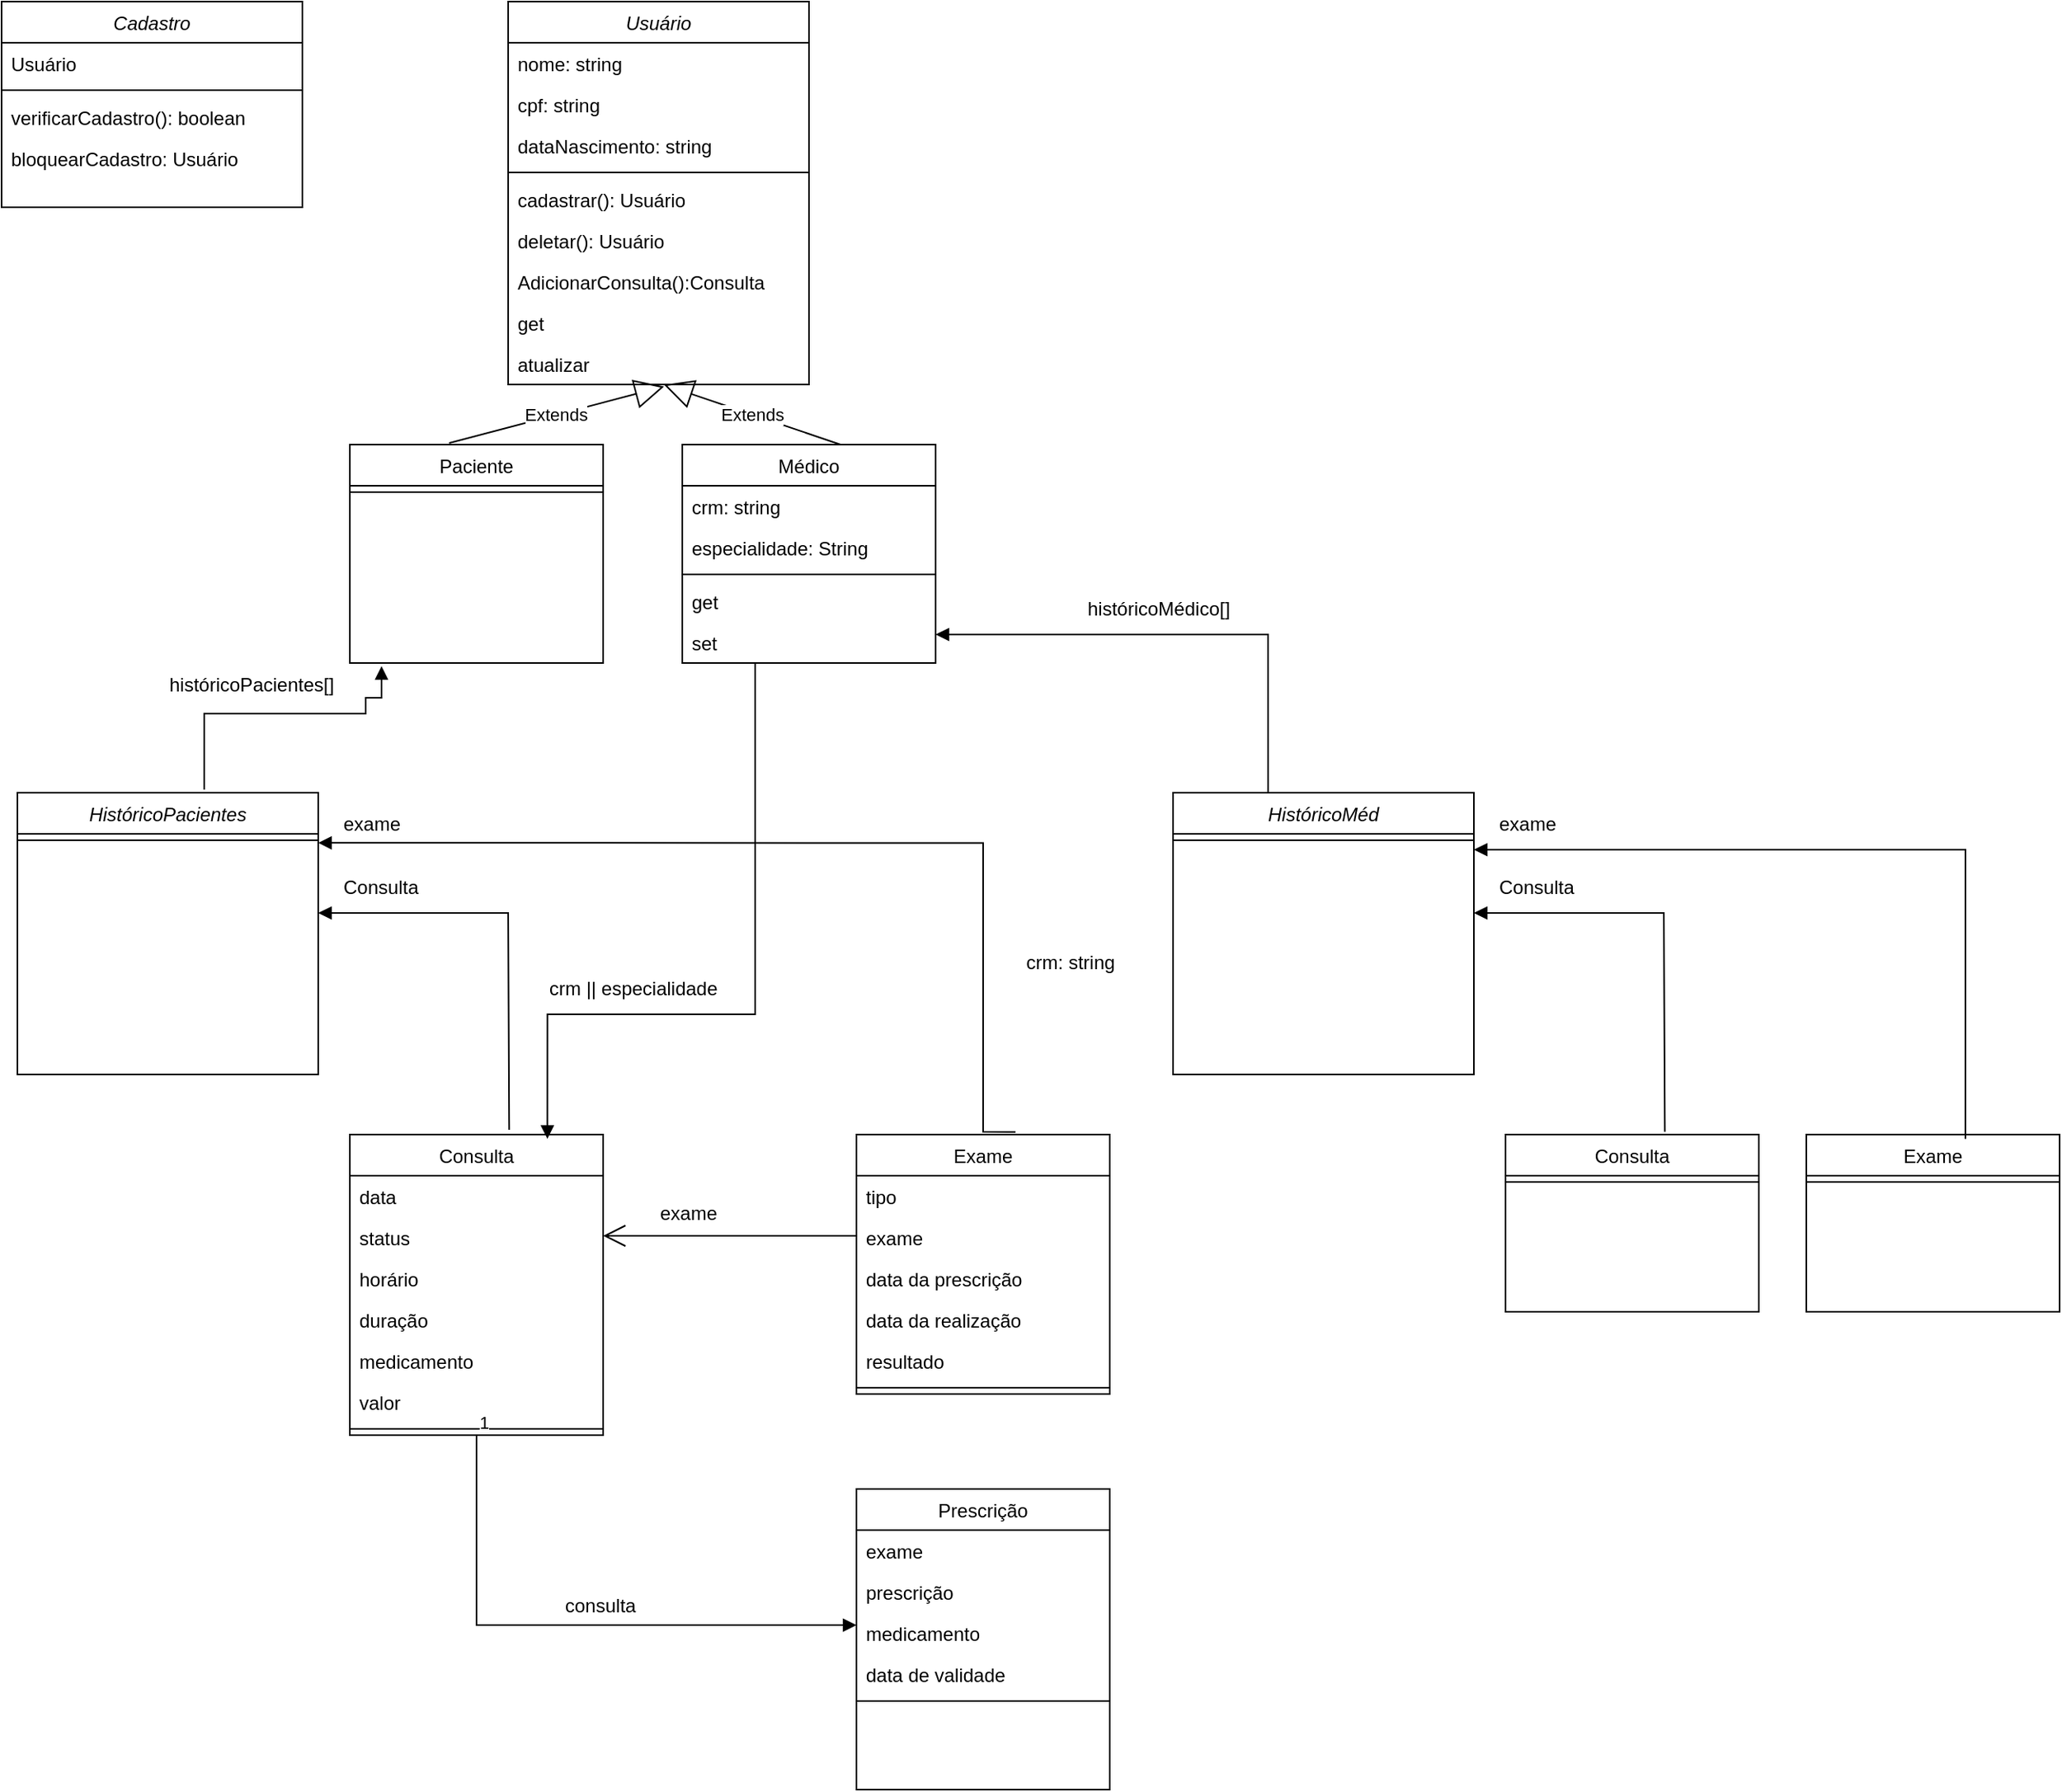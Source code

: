 <mxfile version="26.0.10">
  <diagram id="C5RBs43oDa-KdzZeNtuy" name="Page-1">
    <mxGraphModel grid="1" page="1" gridSize="10" guides="1" tooltips="1" connect="1" arrows="1" fold="1" pageScale="1" pageWidth="4000" pageHeight="2000" math="0" shadow="0">
      <root>
        <mxCell id="WIyWlLk6GJQsqaUBKTNV-0" />
        <mxCell id="WIyWlLk6GJQsqaUBKTNV-1" parent="WIyWlLk6GJQsqaUBKTNV-0" />
        <mxCell id="zkfFHV4jXpPFQw0GAbJ--0" value="Usuário" style="swimlane;fontStyle=2;align=center;verticalAlign=top;childLayout=stackLayout;horizontal=1;startSize=26;horizontalStack=0;resizeParent=1;resizeLast=0;collapsible=1;marginBottom=0;rounded=0;shadow=0;strokeWidth=1;" vertex="1" parent="WIyWlLk6GJQsqaUBKTNV-1">
          <mxGeometry x="530" y="260" width="190" height="242" as="geometry">
            <mxRectangle x="230" y="140" width="160" height="26" as="alternateBounds" />
          </mxGeometry>
        </mxCell>
        <mxCell id="zkfFHV4jXpPFQw0GAbJ--1" value="nome: string" style="text;align=left;verticalAlign=top;spacingLeft=4;spacingRight=4;overflow=hidden;rotatable=0;points=[[0,0.5],[1,0.5]];portConstraint=eastwest;" vertex="1" parent="zkfFHV4jXpPFQw0GAbJ--0">
          <mxGeometry y="26" width="190" height="26" as="geometry" />
        </mxCell>
        <mxCell id="zkfFHV4jXpPFQw0GAbJ--2" value="cpf: string" style="text;align=left;verticalAlign=top;spacingLeft=4;spacingRight=4;overflow=hidden;rotatable=0;points=[[0,0.5],[1,0.5]];portConstraint=eastwest;rounded=0;shadow=0;html=0;" vertex="1" parent="zkfFHV4jXpPFQw0GAbJ--0">
          <mxGeometry y="52" width="190" height="26" as="geometry" />
        </mxCell>
        <mxCell id="zkfFHV4jXpPFQw0GAbJ--3" value="dataNascimento: string&#xa;" style="text;align=left;verticalAlign=top;spacingLeft=4;spacingRight=4;overflow=hidden;rotatable=0;points=[[0,0.5],[1,0.5]];portConstraint=eastwest;rounded=0;shadow=0;html=0;" vertex="1" parent="zkfFHV4jXpPFQw0GAbJ--0">
          <mxGeometry y="78" width="190" height="26" as="geometry" />
        </mxCell>
        <mxCell id="zkfFHV4jXpPFQw0GAbJ--4" value="" style="line;html=1;strokeWidth=1;align=left;verticalAlign=middle;spacingTop=-1;spacingLeft=3;spacingRight=3;rotatable=0;labelPosition=right;points=[];portConstraint=eastwest;" vertex="1" parent="zkfFHV4jXpPFQw0GAbJ--0">
          <mxGeometry y="104" width="190" height="8" as="geometry" />
        </mxCell>
        <mxCell id="eBvATVXmxUhlTCt1e9em-13" value="cadastrar(): Usuário" style="text;align=left;verticalAlign=top;spacingLeft=4;spacingRight=4;overflow=hidden;rotatable=0;points=[[0,0.5],[1,0.5]];portConstraint=eastwest;" vertex="1" parent="zkfFHV4jXpPFQw0GAbJ--0">
          <mxGeometry y="112" width="190" height="26" as="geometry" />
        </mxCell>
        <mxCell id="eBvATVXmxUhlTCt1e9em-61" value="deletar(): Usuário" style="text;align=left;verticalAlign=top;spacingLeft=4;spacingRight=4;overflow=hidden;rotatable=0;points=[[0,0.5],[1,0.5]];portConstraint=eastwest;" vertex="1" parent="zkfFHV4jXpPFQw0GAbJ--0">
          <mxGeometry y="138" width="190" height="26" as="geometry" />
        </mxCell>
        <mxCell id="zkfFHV4jXpPFQw0GAbJ--11" value="AdicionarConsulta():Consulta&#xa;&#xa;" style="text;align=left;verticalAlign=top;spacingLeft=4;spacingRight=4;overflow=hidden;rotatable=0;points=[[0,0.5],[1,0.5]];portConstraint=eastwest;" vertex="1" parent="zkfFHV4jXpPFQw0GAbJ--0">
          <mxGeometry y="164" width="190" height="26" as="geometry" />
        </mxCell>
        <mxCell id="rPwq8aOI5t4Bpzb_5oXb-1" value="get&#xa;" style="text;align=left;verticalAlign=top;spacingLeft=4;spacingRight=4;overflow=hidden;rotatable=0;points=[[0,0.5],[1,0.5]];portConstraint=eastwest;" vertex="1" parent="zkfFHV4jXpPFQw0GAbJ--0">
          <mxGeometry y="190" width="190" height="26" as="geometry" />
        </mxCell>
        <mxCell id="rPwq8aOI5t4Bpzb_5oXb-2" value="atualizar" style="text;align=left;verticalAlign=top;spacingLeft=4;spacingRight=4;overflow=hidden;rotatable=0;points=[[0,0.5],[1,0.5]];portConstraint=eastwest;" vertex="1" parent="zkfFHV4jXpPFQw0GAbJ--0">
          <mxGeometry y="216" width="190" height="26" as="geometry" />
        </mxCell>
        <mxCell id="zkfFHV4jXpPFQw0GAbJ--6" value="Paciente" style="swimlane;fontStyle=0;align=center;verticalAlign=top;childLayout=stackLayout;horizontal=1;startSize=26;horizontalStack=0;resizeParent=1;resizeLast=0;collapsible=1;marginBottom=0;rounded=0;shadow=0;strokeWidth=1;" vertex="1" parent="WIyWlLk6GJQsqaUBKTNV-1">
          <mxGeometry x="430" y="540" width="160" height="138" as="geometry">
            <mxRectangle x="130" y="380" width="160" height="26" as="alternateBounds" />
          </mxGeometry>
        </mxCell>
        <mxCell id="zkfFHV4jXpPFQw0GAbJ--9" value="" style="line;html=1;strokeWidth=1;align=left;verticalAlign=middle;spacingTop=-1;spacingLeft=3;spacingRight=3;rotatable=0;labelPosition=right;points=[];portConstraint=eastwest;" vertex="1" parent="zkfFHV4jXpPFQw0GAbJ--6">
          <mxGeometry y="26" width="160" height="8" as="geometry" />
        </mxCell>
        <mxCell id="zkfFHV4jXpPFQw0GAbJ--13" value="Médico" style="swimlane;fontStyle=0;align=center;verticalAlign=top;childLayout=stackLayout;horizontal=1;startSize=26;horizontalStack=0;resizeParent=1;resizeLast=0;collapsible=1;marginBottom=0;rounded=0;shadow=0;strokeWidth=1;" vertex="1" parent="WIyWlLk6GJQsqaUBKTNV-1">
          <mxGeometry x="640" y="540" width="160" height="138" as="geometry">
            <mxRectangle x="340" y="380" width="170" height="26" as="alternateBounds" />
          </mxGeometry>
        </mxCell>
        <mxCell id="eBvATVXmxUhlTCt1e9em-58" value="crm: string" style="text;align=left;verticalAlign=top;spacingLeft=4;spacingRight=4;overflow=hidden;rotatable=0;points=[[0,0.5],[1,0.5]];portConstraint=eastwest;rounded=0;shadow=0;html=0;" vertex="1" parent="zkfFHV4jXpPFQw0GAbJ--13">
          <mxGeometry y="26" width="160" height="26" as="geometry" />
        </mxCell>
        <mxCell id="eBvATVXmxUhlTCt1e9em-59" value="especialidade: String" style="text;align=left;verticalAlign=top;spacingLeft=4;spacingRight=4;overflow=hidden;rotatable=0;points=[[0,0.5],[1,0.5]];portConstraint=eastwest;rounded=0;shadow=0;html=0;" vertex="1" parent="zkfFHV4jXpPFQw0GAbJ--13">
          <mxGeometry y="52" width="160" height="26" as="geometry" />
        </mxCell>
        <mxCell id="zkfFHV4jXpPFQw0GAbJ--15" value="" style="line;html=1;strokeWidth=1;align=left;verticalAlign=middle;spacingTop=-1;spacingLeft=3;spacingRight=3;rotatable=0;labelPosition=right;points=[];portConstraint=eastwest;" vertex="1" parent="zkfFHV4jXpPFQw0GAbJ--13">
          <mxGeometry y="78" width="160" height="8" as="geometry" />
        </mxCell>
        <mxCell id="rPwq8aOI5t4Bpzb_5oXb-3" value="get&#xa;" style="text;align=left;verticalAlign=top;spacingLeft=4;spacingRight=4;overflow=hidden;rotatable=0;points=[[0,0.5],[1,0.5]];portConstraint=eastwest;" vertex="1" parent="zkfFHV4jXpPFQw0GAbJ--13">
          <mxGeometry y="86" width="160" height="26" as="geometry" />
        </mxCell>
        <mxCell id="rPwq8aOI5t4Bpzb_5oXb-4" value="set&#xa;" style="text;align=left;verticalAlign=top;spacingLeft=4;spacingRight=4;overflow=hidden;rotatable=0;points=[[0,0.5],[1,0.5]];portConstraint=eastwest;" vertex="1" parent="zkfFHV4jXpPFQw0GAbJ--13">
          <mxGeometry y="112" width="160" height="26" as="geometry" />
        </mxCell>
        <mxCell id="eBvATVXmxUhlTCt1e9em-4" value="Cadastro" style="swimlane;fontStyle=2;align=center;verticalAlign=top;childLayout=stackLayout;horizontal=1;startSize=26;horizontalStack=0;resizeParent=1;resizeLast=0;collapsible=1;marginBottom=0;rounded=0;shadow=0;strokeWidth=1;" vertex="1" parent="WIyWlLk6GJQsqaUBKTNV-1">
          <mxGeometry x="210" y="260" width="190" height="130" as="geometry">
            <mxRectangle x="230" y="140" width="160" height="26" as="alternateBounds" />
          </mxGeometry>
        </mxCell>
        <mxCell id="eBvATVXmxUhlTCt1e9em-5" value="Usuário" style="text;align=left;verticalAlign=top;spacingLeft=4;spacingRight=4;overflow=hidden;rotatable=0;points=[[0,0.5],[1,0.5]];portConstraint=eastwest;" vertex="1" parent="eBvATVXmxUhlTCt1e9em-4">
          <mxGeometry y="26" width="190" height="26" as="geometry" />
        </mxCell>
        <mxCell id="eBvATVXmxUhlTCt1e9em-9" value="" style="line;html=1;strokeWidth=1;align=left;verticalAlign=middle;spacingTop=-1;spacingLeft=3;spacingRight=3;rotatable=0;labelPosition=right;points=[];portConstraint=eastwest;" vertex="1" parent="eBvATVXmxUhlTCt1e9em-4">
          <mxGeometry y="52" width="190" height="8" as="geometry" />
        </mxCell>
        <mxCell id="eBvATVXmxUhlTCt1e9em-10" value="verificarCadastro(): boolean" style="text;align=left;verticalAlign=top;spacingLeft=4;spacingRight=4;overflow=hidden;rotatable=0;points=[[0,0.5],[1,0.5]];portConstraint=eastwest;" vertex="1" parent="eBvATVXmxUhlTCt1e9em-4">
          <mxGeometry y="60" width="190" height="26" as="geometry" />
        </mxCell>
        <mxCell id="eBvATVXmxUhlTCt1e9em-56" value="bloquearCadastro: Usuário" style="text;align=left;verticalAlign=top;spacingLeft=4;spacingRight=4;overflow=hidden;rotatable=0;points=[[0,0.5],[1,0.5]];portConstraint=eastwest;" vertex="1" parent="eBvATVXmxUhlTCt1e9em-4">
          <mxGeometry y="86" width="190" height="26" as="geometry" />
        </mxCell>
        <mxCell id="rPwq8aOI5t4Bpzb_5oXb-26" value="HistóricoPacientes" style="swimlane;fontStyle=2;align=center;verticalAlign=top;childLayout=stackLayout;horizontal=1;startSize=26;horizontalStack=0;resizeParent=1;resizeLast=0;collapsible=1;marginBottom=0;rounded=0;shadow=0;strokeWidth=1;" vertex="1" parent="WIyWlLk6GJQsqaUBKTNV-1">
          <mxGeometry x="220" y="760" width="190" height="178" as="geometry">
            <mxRectangle x="230" y="140" width="160" height="26" as="alternateBounds" />
          </mxGeometry>
        </mxCell>
        <mxCell id="rPwq8aOI5t4Bpzb_5oXb-27" value="" style="line;html=1;strokeWidth=1;align=left;verticalAlign=middle;spacingTop=-1;spacingLeft=3;spacingRight=3;rotatable=0;labelPosition=right;points=[];portConstraint=eastwest;" vertex="1" parent="rPwq8aOI5t4Bpzb_5oXb-26">
          <mxGeometry y="26" width="190" height="8" as="geometry" />
        </mxCell>
        <mxCell id="rPwq8aOI5t4Bpzb_5oXb-28" value="Consulta" style="swimlane;fontStyle=0;align=center;verticalAlign=top;childLayout=stackLayout;horizontal=1;startSize=26;horizontalStack=0;resizeParent=1;resizeLast=0;collapsible=1;marginBottom=0;rounded=0;shadow=0;strokeWidth=1;" vertex="1" parent="WIyWlLk6GJQsqaUBKTNV-1">
          <mxGeometry x="430" y="976" width="160" height="190" as="geometry">
            <mxRectangle x="340" y="380" width="170" height="26" as="alternateBounds" />
          </mxGeometry>
        </mxCell>
        <mxCell id="rPwq8aOI5t4Bpzb_5oXb-76" value="data&#xa;" style="text;align=left;verticalAlign=top;spacingLeft=4;spacingRight=4;overflow=hidden;rotatable=0;points=[[0,0.5],[1,0.5]];portConstraint=eastwest;rounded=0;shadow=0;html=0;" vertex="1" parent="rPwq8aOI5t4Bpzb_5oXb-28">
          <mxGeometry y="26" width="160" height="26" as="geometry" />
        </mxCell>
        <mxCell id="rPwq8aOI5t4Bpzb_5oXb-77" value="status" style="text;align=left;verticalAlign=top;spacingLeft=4;spacingRight=4;overflow=hidden;rotatable=0;points=[[0,0.5],[1,0.5]];portConstraint=eastwest;rounded=0;shadow=0;html=0;" vertex="1" parent="rPwq8aOI5t4Bpzb_5oXb-28">
          <mxGeometry y="52" width="160" height="26" as="geometry" />
        </mxCell>
        <mxCell id="rPwq8aOI5t4Bpzb_5oXb-78" value="horário" style="text;align=left;verticalAlign=top;spacingLeft=4;spacingRight=4;overflow=hidden;rotatable=0;points=[[0,0.5],[1,0.5]];portConstraint=eastwest;rounded=0;shadow=0;html=0;" vertex="1" parent="rPwq8aOI5t4Bpzb_5oXb-28">
          <mxGeometry y="78" width="160" height="26" as="geometry" />
        </mxCell>
        <mxCell id="rPwq8aOI5t4Bpzb_5oXb-87" value="duração" style="text;align=left;verticalAlign=top;spacingLeft=4;spacingRight=4;overflow=hidden;rotatable=0;points=[[0,0.5],[1,0.5]];portConstraint=eastwest;rounded=0;shadow=0;html=0;" vertex="1" parent="rPwq8aOI5t4Bpzb_5oXb-28">
          <mxGeometry y="104" width="160" height="26" as="geometry" />
        </mxCell>
        <mxCell id="rPwq8aOI5t4Bpzb_5oXb-79" value="medicamento" style="text;align=left;verticalAlign=top;spacingLeft=4;spacingRight=4;overflow=hidden;rotatable=0;points=[[0,0.5],[1,0.5]];portConstraint=eastwest;rounded=0;shadow=0;html=0;" vertex="1" parent="rPwq8aOI5t4Bpzb_5oXb-28">
          <mxGeometry y="130" width="160" height="26" as="geometry" />
        </mxCell>
        <mxCell id="rPwq8aOI5t4Bpzb_5oXb-88" value="valor&#xa;" style="text;align=left;verticalAlign=top;spacingLeft=4;spacingRight=4;overflow=hidden;rotatable=0;points=[[0,0.5],[1,0.5]];portConstraint=eastwest;rounded=0;shadow=0;html=0;" vertex="1" parent="rPwq8aOI5t4Bpzb_5oXb-28">
          <mxGeometry y="156" width="160" height="26" as="geometry" />
        </mxCell>
        <mxCell id="rPwq8aOI5t4Bpzb_5oXb-29" value="" style="line;html=1;strokeWidth=1;align=left;verticalAlign=middle;spacingTop=-1;spacingLeft=3;spacingRight=3;rotatable=0;labelPosition=right;points=[];portConstraint=eastwest;" vertex="1" parent="rPwq8aOI5t4Bpzb_5oXb-28">
          <mxGeometry y="182" width="160" height="8" as="geometry" />
        </mxCell>
        <mxCell id="rPwq8aOI5t4Bpzb_5oXb-30" value="Exame" style="swimlane;fontStyle=0;align=center;verticalAlign=top;childLayout=stackLayout;horizontal=1;startSize=26;horizontalStack=0;resizeParent=1;resizeLast=0;collapsible=1;marginBottom=0;rounded=0;shadow=0;strokeWidth=1;" vertex="1" parent="WIyWlLk6GJQsqaUBKTNV-1">
          <mxGeometry x="750" y="976" width="160" height="164" as="geometry">
            <mxRectangle x="340" y="380" width="170" height="26" as="alternateBounds" />
          </mxGeometry>
        </mxCell>
        <mxCell id="rPwq8aOI5t4Bpzb_5oXb-89" value="tipo" style="text;align=left;verticalAlign=top;spacingLeft=4;spacingRight=4;overflow=hidden;rotatable=0;points=[[0,0.5],[1,0.5]];portConstraint=eastwest;rounded=0;shadow=0;html=0;" vertex="1" parent="rPwq8aOI5t4Bpzb_5oXb-30">
          <mxGeometry y="26" width="160" height="26" as="geometry" />
        </mxCell>
        <mxCell id="rPwq8aOI5t4Bpzb_5oXb-83" value="exame" style="text;align=left;verticalAlign=top;spacingLeft=4;spacingRight=4;overflow=hidden;rotatable=0;points=[[0,0.5],[1,0.5]];portConstraint=eastwest;rounded=0;shadow=0;html=0;" vertex="1" parent="rPwq8aOI5t4Bpzb_5oXb-30">
          <mxGeometry y="52" width="160" height="26" as="geometry" />
        </mxCell>
        <mxCell id="rPwq8aOI5t4Bpzb_5oXb-86" value="data da prescrição" style="text;align=left;verticalAlign=top;spacingLeft=4;spacingRight=4;overflow=hidden;rotatable=0;points=[[0,0.5],[1,0.5]];portConstraint=eastwest;rounded=0;shadow=0;html=0;" vertex="1" parent="rPwq8aOI5t4Bpzb_5oXb-30">
          <mxGeometry y="78" width="160" height="26" as="geometry" />
        </mxCell>
        <mxCell id="rPwq8aOI5t4Bpzb_5oXb-90" value="data da realização" style="text;align=left;verticalAlign=top;spacingLeft=4;spacingRight=4;overflow=hidden;rotatable=0;points=[[0,0.5],[1,0.5]];portConstraint=eastwest;rounded=0;shadow=0;html=0;" vertex="1" parent="rPwq8aOI5t4Bpzb_5oXb-30">
          <mxGeometry y="104" width="160" height="26" as="geometry" />
        </mxCell>
        <mxCell id="rPwq8aOI5t4Bpzb_5oXb-91" value="resultado" style="text;align=left;verticalAlign=top;spacingLeft=4;spacingRight=4;overflow=hidden;rotatable=0;points=[[0,0.5],[1,0.5]];portConstraint=eastwest;rounded=0;shadow=0;html=0;" vertex="1" parent="rPwq8aOI5t4Bpzb_5oXb-30">
          <mxGeometry y="130" width="160" height="26" as="geometry" />
        </mxCell>
        <mxCell id="rPwq8aOI5t4Bpzb_5oXb-31" value="" style="line;html=1;strokeWidth=1;align=left;verticalAlign=middle;spacingTop=-1;spacingLeft=3;spacingRight=3;rotatable=0;labelPosition=right;points=[];portConstraint=eastwest;" vertex="1" parent="rPwq8aOI5t4Bpzb_5oXb-30">
          <mxGeometry y="156" width="160" height="8" as="geometry" />
        </mxCell>
        <mxCell id="rPwq8aOI5t4Bpzb_5oXb-32" value="" style="endArrow=block;endFill=1;html=1;edgeStyle=orthogonalEdgeStyle;align=left;verticalAlign=top;rounded=0;exitX=0.629;exitY=-0.016;exitDx=0;exitDy=0;exitPerimeter=0;" edge="1" parent="WIyWlLk6GJQsqaUBKTNV-1" source="rPwq8aOI5t4Bpzb_5oXb-28">
          <mxGeometry x="-1" relative="1" as="geometry">
            <mxPoint x="570" y="966" as="sourcePoint" />
            <mxPoint x="410" y="836" as="targetPoint" />
            <Array as="points">
              <mxPoint x="531" y="967" />
              <mxPoint x="530" y="967" />
              <mxPoint x="530" y="836" />
            </Array>
          </mxGeometry>
        </mxCell>
        <mxCell id="rPwq8aOI5t4Bpzb_5oXb-33" value="Consulta" style="text;align=left;verticalAlign=top;spacingLeft=4;spacingRight=4;overflow=hidden;rotatable=0;points=[[0,0.5],[1,0.5]];portConstraint=eastwest;rounded=0;shadow=0;html=0;" vertex="1" parent="WIyWlLk6GJQsqaUBKTNV-1">
          <mxGeometry x="420" y="806" width="190" height="26" as="geometry" />
        </mxCell>
        <mxCell id="rPwq8aOI5t4Bpzb_5oXb-34" value="" style="endArrow=block;endFill=1;html=1;edgeStyle=orthogonalEdgeStyle;align=left;verticalAlign=top;rounded=0;exitX=0.628;exitY=0.024;exitDx=0;exitDy=0;exitPerimeter=0;" edge="1" parent="WIyWlLk6GJQsqaUBKTNV-1">
          <mxGeometry x="-1" relative="1" as="geometry">
            <mxPoint x="850.48" y="974.348" as="sourcePoint" />
            <mxPoint x="410" y="791.66" as="targetPoint" />
            <Array as="points">
              <mxPoint x="830" y="974" />
              <mxPoint x="830" y="792" />
            </Array>
          </mxGeometry>
        </mxCell>
        <mxCell id="rPwq8aOI5t4Bpzb_5oXb-35" value="exame" style="text;align=left;verticalAlign=top;spacingLeft=4;spacingRight=4;overflow=hidden;rotatable=0;points=[[0,0.5],[1,0.5]];portConstraint=eastwest;rounded=0;shadow=0;html=0;" vertex="1" parent="WIyWlLk6GJQsqaUBKTNV-1">
          <mxGeometry x="420" y="766" width="190" height="26" as="geometry" />
        </mxCell>
        <mxCell id="rPwq8aOI5t4Bpzb_5oXb-36" value="" style="endArrow=block;endFill=1;html=1;edgeStyle=orthogonalEdgeStyle;align=left;verticalAlign=top;rounded=0;exitX=0.621;exitY=-0.011;exitDx=0;exitDy=0;exitPerimeter=0;" edge="1" parent="WIyWlLk6GJQsqaUBKTNV-1" source="rPwq8aOI5t4Bpzb_5oXb-26">
          <mxGeometry x="-1" relative="1" as="geometry">
            <mxPoint x="400" y="730" as="sourcePoint" />
            <mxPoint x="450" y="680" as="targetPoint" />
            <Array as="points">
              <mxPoint x="338" y="710" />
              <mxPoint x="440" y="710" />
              <mxPoint x="440" y="700" />
              <mxPoint x="450" y="700" />
            </Array>
          </mxGeometry>
        </mxCell>
        <mxCell id="rPwq8aOI5t4Bpzb_5oXb-37" value="históricoPacientes[]" style="text;align=left;verticalAlign=top;spacingLeft=4;spacingRight=4;overflow=hidden;rotatable=0;points=[[0,0.5],[1,0.5]];portConstraint=eastwest;rounded=0;shadow=0;html=0;" vertex="1" parent="WIyWlLk6GJQsqaUBKTNV-1">
          <mxGeometry x="310" y="678" width="190" height="26" as="geometry" />
        </mxCell>
        <mxCell id="rPwq8aOI5t4Bpzb_5oXb-58" value="HistóricoMéd" style="swimlane;fontStyle=2;align=center;verticalAlign=top;childLayout=stackLayout;horizontal=1;startSize=26;horizontalStack=0;resizeParent=1;resizeLast=0;collapsible=1;marginBottom=0;rounded=0;shadow=0;strokeWidth=1;" vertex="1" parent="WIyWlLk6GJQsqaUBKTNV-1">
          <mxGeometry x="950" y="760" width="190" height="178" as="geometry">
            <mxRectangle x="230" y="140" width="160" height="26" as="alternateBounds" />
          </mxGeometry>
        </mxCell>
        <mxCell id="rPwq8aOI5t4Bpzb_5oXb-59" value="" style="line;html=1;strokeWidth=1;align=left;verticalAlign=middle;spacingTop=-1;spacingLeft=3;spacingRight=3;rotatable=0;labelPosition=right;points=[];portConstraint=eastwest;" vertex="1" parent="rPwq8aOI5t4Bpzb_5oXb-58">
          <mxGeometry y="26" width="190" height="8" as="geometry" />
        </mxCell>
        <mxCell id="rPwq8aOI5t4Bpzb_5oXb-60" value="Consulta" style="swimlane;fontStyle=0;align=center;verticalAlign=top;childLayout=stackLayout;horizontal=1;startSize=26;horizontalStack=0;resizeParent=1;resizeLast=0;collapsible=1;marginBottom=0;rounded=0;shadow=0;strokeWidth=1;" vertex="1" parent="WIyWlLk6GJQsqaUBKTNV-1">
          <mxGeometry x="1160" y="976" width="160" height="112" as="geometry">
            <mxRectangle x="340" y="380" width="170" height="26" as="alternateBounds" />
          </mxGeometry>
        </mxCell>
        <mxCell id="rPwq8aOI5t4Bpzb_5oXb-61" value="" style="line;html=1;strokeWidth=1;align=left;verticalAlign=middle;spacingTop=-1;spacingLeft=3;spacingRight=3;rotatable=0;labelPosition=right;points=[];portConstraint=eastwest;" vertex="1" parent="rPwq8aOI5t4Bpzb_5oXb-60">
          <mxGeometry y="26" width="160" height="8" as="geometry" />
        </mxCell>
        <mxCell id="rPwq8aOI5t4Bpzb_5oXb-62" value="Exame" style="swimlane;fontStyle=0;align=center;verticalAlign=top;childLayout=stackLayout;horizontal=1;startSize=26;horizontalStack=0;resizeParent=1;resizeLast=0;collapsible=1;marginBottom=0;rounded=0;shadow=0;strokeWidth=1;" vertex="1" parent="WIyWlLk6GJQsqaUBKTNV-1">
          <mxGeometry x="1350" y="976" width="160" height="112" as="geometry">
            <mxRectangle x="340" y="380" width="170" height="26" as="alternateBounds" />
          </mxGeometry>
        </mxCell>
        <mxCell id="rPwq8aOI5t4Bpzb_5oXb-63" value="" style="line;html=1;strokeWidth=1;align=left;verticalAlign=middle;spacingTop=-1;spacingLeft=3;spacingRight=3;rotatable=0;labelPosition=right;points=[];portConstraint=eastwest;" vertex="1" parent="rPwq8aOI5t4Bpzb_5oXb-62">
          <mxGeometry y="26" width="160" height="8" as="geometry" />
        </mxCell>
        <mxCell id="rPwq8aOI5t4Bpzb_5oXb-64" value="" style="endArrow=block;endFill=1;html=1;edgeStyle=orthogonalEdgeStyle;align=left;verticalAlign=top;rounded=0;exitX=0.629;exitY=-0.016;exitDx=0;exitDy=0;exitPerimeter=0;" edge="1" parent="WIyWlLk6GJQsqaUBKTNV-1" source="rPwq8aOI5t4Bpzb_5oXb-60">
          <mxGeometry x="-1" relative="1" as="geometry">
            <mxPoint x="1300" y="966" as="sourcePoint" />
            <mxPoint x="1140" y="836" as="targetPoint" />
            <Array as="points">
              <mxPoint x="1261" y="967" />
              <mxPoint x="1260" y="967" />
              <mxPoint x="1260" y="836" />
            </Array>
          </mxGeometry>
        </mxCell>
        <mxCell id="rPwq8aOI5t4Bpzb_5oXb-65" value="Consulta" style="text;align=left;verticalAlign=top;spacingLeft=4;spacingRight=4;overflow=hidden;rotatable=0;points=[[0,0.5],[1,0.5]];portConstraint=eastwest;rounded=0;shadow=0;html=0;" vertex="1" parent="WIyWlLk6GJQsqaUBKTNV-1">
          <mxGeometry x="1150" y="806" width="190" height="26" as="geometry" />
        </mxCell>
        <mxCell id="rPwq8aOI5t4Bpzb_5oXb-66" value="" style="endArrow=block;endFill=1;html=1;edgeStyle=orthogonalEdgeStyle;align=left;verticalAlign=top;rounded=0;exitX=0.628;exitY=0.024;exitDx=0;exitDy=0;exitPerimeter=0;" edge="1" parent="WIyWlLk6GJQsqaUBKTNV-1" source="rPwq8aOI5t4Bpzb_5oXb-62">
          <mxGeometry x="-1" relative="1" as="geometry">
            <mxPoint x="1450" y="966" as="sourcePoint" />
            <mxPoint x="1140" y="796" as="targetPoint" />
            <Array as="points">
              <mxPoint x="1450" y="796" />
            </Array>
          </mxGeometry>
        </mxCell>
        <mxCell id="rPwq8aOI5t4Bpzb_5oXb-67" value="exame" style="text;align=left;verticalAlign=top;spacingLeft=4;spacingRight=4;overflow=hidden;rotatable=0;points=[[0,0.5],[1,0.5]];portConstraint=eastwest;rounded=0;shadow=0;html=0;" vertex="1" parent="WIyWlLk6GJQsqaUBKTNV-1">
          <mxGeometry x="1150" y="766" width="190" height="26" as="geometry" />
        </mxCell>
        <mxCell id="rPwq8aOI5t4Bpzb_5oXb-68" value="" style="endArrow=block;endFill=1;html=1;edgeStyle=orthogonalEdgeStyle;align=left;verticalAlign=top;rounded=0;exitX=0.316;exitY=0;exitDx=0;exitDy=0;exitPerimeter=0;" edge="1" parent="WIyWlLk6GJQsqaUBKTNV-1" source="rPwq8aOI5t4Bpzb_5oXb-58">
          <mxGeometry x="-1" relative="1" as="geometry">
            <mxPoint x="1013.27" y="732.848" as="sourcePoint" />
            <mxPoint x="800" y="660" as="targetPoint" />
            <Array as="points">
              <mxPoint x="1010" y="660" />
            </Array>
          </mxGeometry>
        </mxCell>
        <mxCell id="rPwq8aOI5t4Bpzb_5oXb-69" value="históricoMédico[]" style="text;align=left;verticalAlign=top;spacingLeft=4;spacingRight=4;overflow=hidden;rotatable=0;points=[[0,0.5],[1,0.5]];portConstraint=eastwest;rounded=0;shadow=0;html=0;" vertex="1" parent="WIyWlLk6GJQsqaUBKTNV-1">
          <mxGeometry x="890" y="630" width="190" height="26" as="geometry" />
        </mxCell>
        <mxCell id="rPwq8aOI5t4Bpzb_5oXb-70" value="Extends" style="endArrow=block;endSize=16;endFill=0;html=1;rounded=0;entryX=0.518;entryY=1.05;entryDx=0;entryDy=0;entryPerimeter=0;exitX=0.392;exitY=-0.007;exitDx=0;exitDy=0;exitPerimeter=0;" edge="1" parent="WIyWlLk6GJQsqaUBKTNV-1" source="zkfFHV4jXpPFQw0GAbJ--6" target="rPwq8aOI5t4Bpzb_5oXb-2">
          <mxGeometry width="160" relative="1" as="geometry">
            <mxPoint x="480" y="530" as="sourcePoint" />
            <mxPoint x="640" y="530" as="targetPoint" />
          </mxGeometry>
        </mxCell>
        <mxCell id="rPwq8aOI5t4Bpzb_5oXb-71" value="Extends" style="endArrow=block;endSize=16;endFill=0;html=1;rounded=0;exitX=0.625;exitY=0;exitDx=0;exitDy=0;exitPerimeter=0;entryX=0.518;entryY=1.004;entryDx=0;entryDy=0;entryPerimeter=0;" edge="1" parent="WIyWlLk6GJQsqaUBKTNV-1" source="zkfFHV4jXpPFQw0GAbJ--13" target="rPwq8aOI5t4Bpzb_5oXb-2">
          <mxGeometry width="160" relative="1" as="geometry">
            <mxPoint x="503" y="549" as="sourcePoint" />
            <mxPoint x="630" y="510" as="targetPoint" />
          </mxGeometry>
        </mxCell>
        <mxCell id="rPwq8aOI5t4Bpzb_5oXb-72" value="crm: string" style="text;align=left;verticalAlign=top;spacingLeft=4;spacingRight=4;overflow=hidden;rotatable=0;points=[[0,0.5],[1,0.5]];portConstraint=eastwest;rounded=0;shadow=0;html=0;" vertex="1" parent="WIyWlLk6GJQsqaUBKTNV-1">
          <mxGeometry x="851.31" y="853.5" width="160" height="26" as="geometry" />
        </mxCell>
        <mxCell id="rPwq8aOI5t4Bpzb_5oXb-74" value="" style="endArrow=block;endFill=1;html=1;edgeStyle=orthogonalEdgeStyle;align=left;verticalAlign=top;rounded=0;entryX=0.872;entryY=0.024;entryDx=0;entryDy=0;entryPerimeter=0;" edge="1" parent="WIyWlLk6GJQsqaUBKTNV-1">
          <mxGeometry x="-1" relative="1" as="geometry">
            <mxPoint x="695.24" y="678" as="sourcePoint" />
            <mxPoint x="554.76" y="978.688" as="targetPoint" />
            <Array as="points">
              <mxPoint x="686" y="678" />
              <mxPoint x="686" y="900" />
              <mxPoint x="555" y="900" />
            </Array>
          </mxGeometry>
        </mxCell>
        <mxCell id="rPwq8aOI5t4Bpzb_5oXb-75" value="crm || especialidade" style="text;align=left;verticalAlign=top;spacingLeft=4;spacingRight=4;overflow=hidden;rotatable=0;points=[[0,0.5],[1,0.5]];portConstraint=eastwest;rounded=0;shadow=0;html=0;" vertex="1" parent="WIyWlLk6GJQsqaUBKTNV-1">
          <mxGeometry x="550" y="870" width="190" height="26" as="geometry" />
        </mxCell>
        <mxCell id="rPwq8aOI5t4Bpzb_5oXb-82" value="" style="endArrow=open;endFill=1;endSize=12;html=1;rounded=0;" edge="1" parent="WIyWlLk6GJQsqaUBKTNV-1">
          <mxGeometry width="160" relative="1" as="geometry">
            <mxPoint x="750" y="1040" as="sourcePoint" />
            <mxPoint x="590" y="1040" as="targetPoint" />
          </mxGeometry>
        </mxCell>
        <mxCell id="rPwq8aOI5t4Bpzb_5oXb-85" value="exame" style="text;align=left;verticalAlign=top;spacingLeft=4;spacingRight=4;overflow=hidden;rotatable=0;points=[[0,0.5],[1,0.5]];portConstraint=eastwest;rounded=0;shadow=0;html=0;" vertex="1" parent="WIyWlLk6GJQsqaUBKTNV-1">
          <mxGeometry x="620" y="1012" width="160" height="26" as="geometry" />
        </mxCell>
        <mxCell id="rPwq8aOI5t4Bpzb_5oXb-92" value="Prescrição" style="swimlane;fontStyle=0;align=center;verticalAlign=top;childLayout=stackLayout;horizontal=1;startSize=26;horizontalStack=0;resizeParent=1;resizeLast=0;collapsible=1;marginBottom=0;rounded=0;shadow=0;strokeWidth=1;" vertex="1" parent="WIyWlLk6GJQsqaUBKTNV-1">
          <mxGeometry x="750" y="1200" width="160" height="190" as="geometry">
            <mxRectangle x="340" y="380" width="170" height="26" as="alternateBounds" />
          </mxGeometry>
        </mxCell>
        <mxCell id="rPwq8aOI5t4Bpzb_5oXb-93" value="exame" style="text;align=left;verticalAlign=top;spacingLeft=4;spacingRight=4;overflow=hidden;rotatable=0;points=[[0,0.5],[1,0.5]];portConstraint=eastwest;rounded=0;shadow=0;html=0;" vertex="1" parent="rPwq8aOI5t4Bpzb_5oXb-92">
          <mxGeometry y="26" width="160" height="26" as="geometry" />
        </mxCell>
        <mxCell id="rPwq8aOI5t4Bpzb_5oXb-94" value="prescrição" style="text;align=left;verticalAlign=top;spacingLeft=4;spacingRight=4;overflow=hidden;rotatable=0;points=[[0,0.5],[1,0.5]];portConstraint=eastwest;rounded=0;shadow=0;html=0;" vertex="1" parent="rPwq8aOI5t4Bpzb_5oXb-92">
          <mxGeometry y="52" width="160" height="26" as="geometry" />
        </mxCell>
        <mxCell id="rPwq8aOI5t4Bpzb_5oXb-102" value="medicamento" style="text;align=left;verticalAlign=top;spacingLeft=4;spacingRight=4;overflow=hidden;rotatable=0;points=[[0,0.5],[1,0.5]];portConstraint=eastwest;rounded=0;shadow=0;html=0;" vertex="1" parent="rPwq8aOI5t4Bpzb_5oXb-92">
          <mxGeometry y="78" width="160" height="26" as="geometry" />
        </mxCell>
        <mxCell id="rPwq8aOI5t4Bpzb_5oXb-96" value="data de validade" style="text;align=left;verticalAlign=top;spacingLeft=4;spacingRight=4;overflow=hidden;rotatable=0;points=[[0,0.5],[1,0.5]];portConstraint=eastwest;rounded=0;shadow=0;html=0;" vertex="1" parent="rPwq8aOI5t4Bpzb_5oXb-92">
          <mxGeometry y="104" width="160" height="26" as="geometry" />
        </mxCell>
        <mxCell id="rPwq8aOI5t4Bpzb_5oXb-98" value="" style="line;html=1;strokeWidth=1;align=left;verticalAlign=middle;spacingTop=-1;spacingLeft=3;spacingRight=3;rotatable=0;labelPosition=right;points=[];portConstraint=eastwest;" vertex="1" parent="rPwq8aOI5t4Bpzb_5oXb-92">
          <mxGeometry y="130" width="160" height="8" as="geometry" />
        </mxCell>
        <mxCell id="rPwq8aOI5t4Bpzb_5oXb-99" value="" style="endArrow=block;endFill=1;html=1;edgeStyle=orthogonalEdgeStyle;align=left;verticalAlign=top;rounded=0;entryX=0;entryY=0.308;entryDx=0;entryDy=0;entryPerimeter=0;" edge="1" parent="WIyWlLk6GJQsqaUBKTNV-1" target="rPwq8aOI5t4Bpzb_5oXb-102">
          <mxGeometry x="-1" relative="1" as="geometry">
            <mxPoint x="510" y="1166" as="sourcePoint" />
            <mxPoint x="727.28" y="1307.41" as="targetPoint" />
            <Array as="points">
              <mxPoint x="510" y="1286" />
            </Array>
          </mxGeometry>
        </mxCell>
        <mxCell id="rPwq8aOI5t4Bpzb_5oXb-100" value="1" style="edgeLabel;resizable=0;html=1;align=left;verticalAlign=bottom;" connectable="0" vertex="1" parent="rPwq8aOI5t4Bpzb_5oXb-99">
          <mxGeometry x="-1" relative="1" as="geometry" />
        </mxCell>
        <mxCell id="rPwq8aOI5t4Bpzb_5oXb-101" value="consulta&#xa;" style="text;align=left;verticalAlign=top;spacingLeft=4;spacingRight=4;overflow=hidden;rotatable=0;points=[[0,0.5],[1,0.5]];portConstraint=eastwest;rounded=0;shadow=0;html=0;" vertex="1" parent="WIyWlLk6GJQsqaUBKTNV-1">
          <mxGeometry x="560" y="1260" width="160" height="26" as="geometry" />
        </mxCell>
      </root>
    </mxGraphModel>
  </diagram>
</mxfile>
